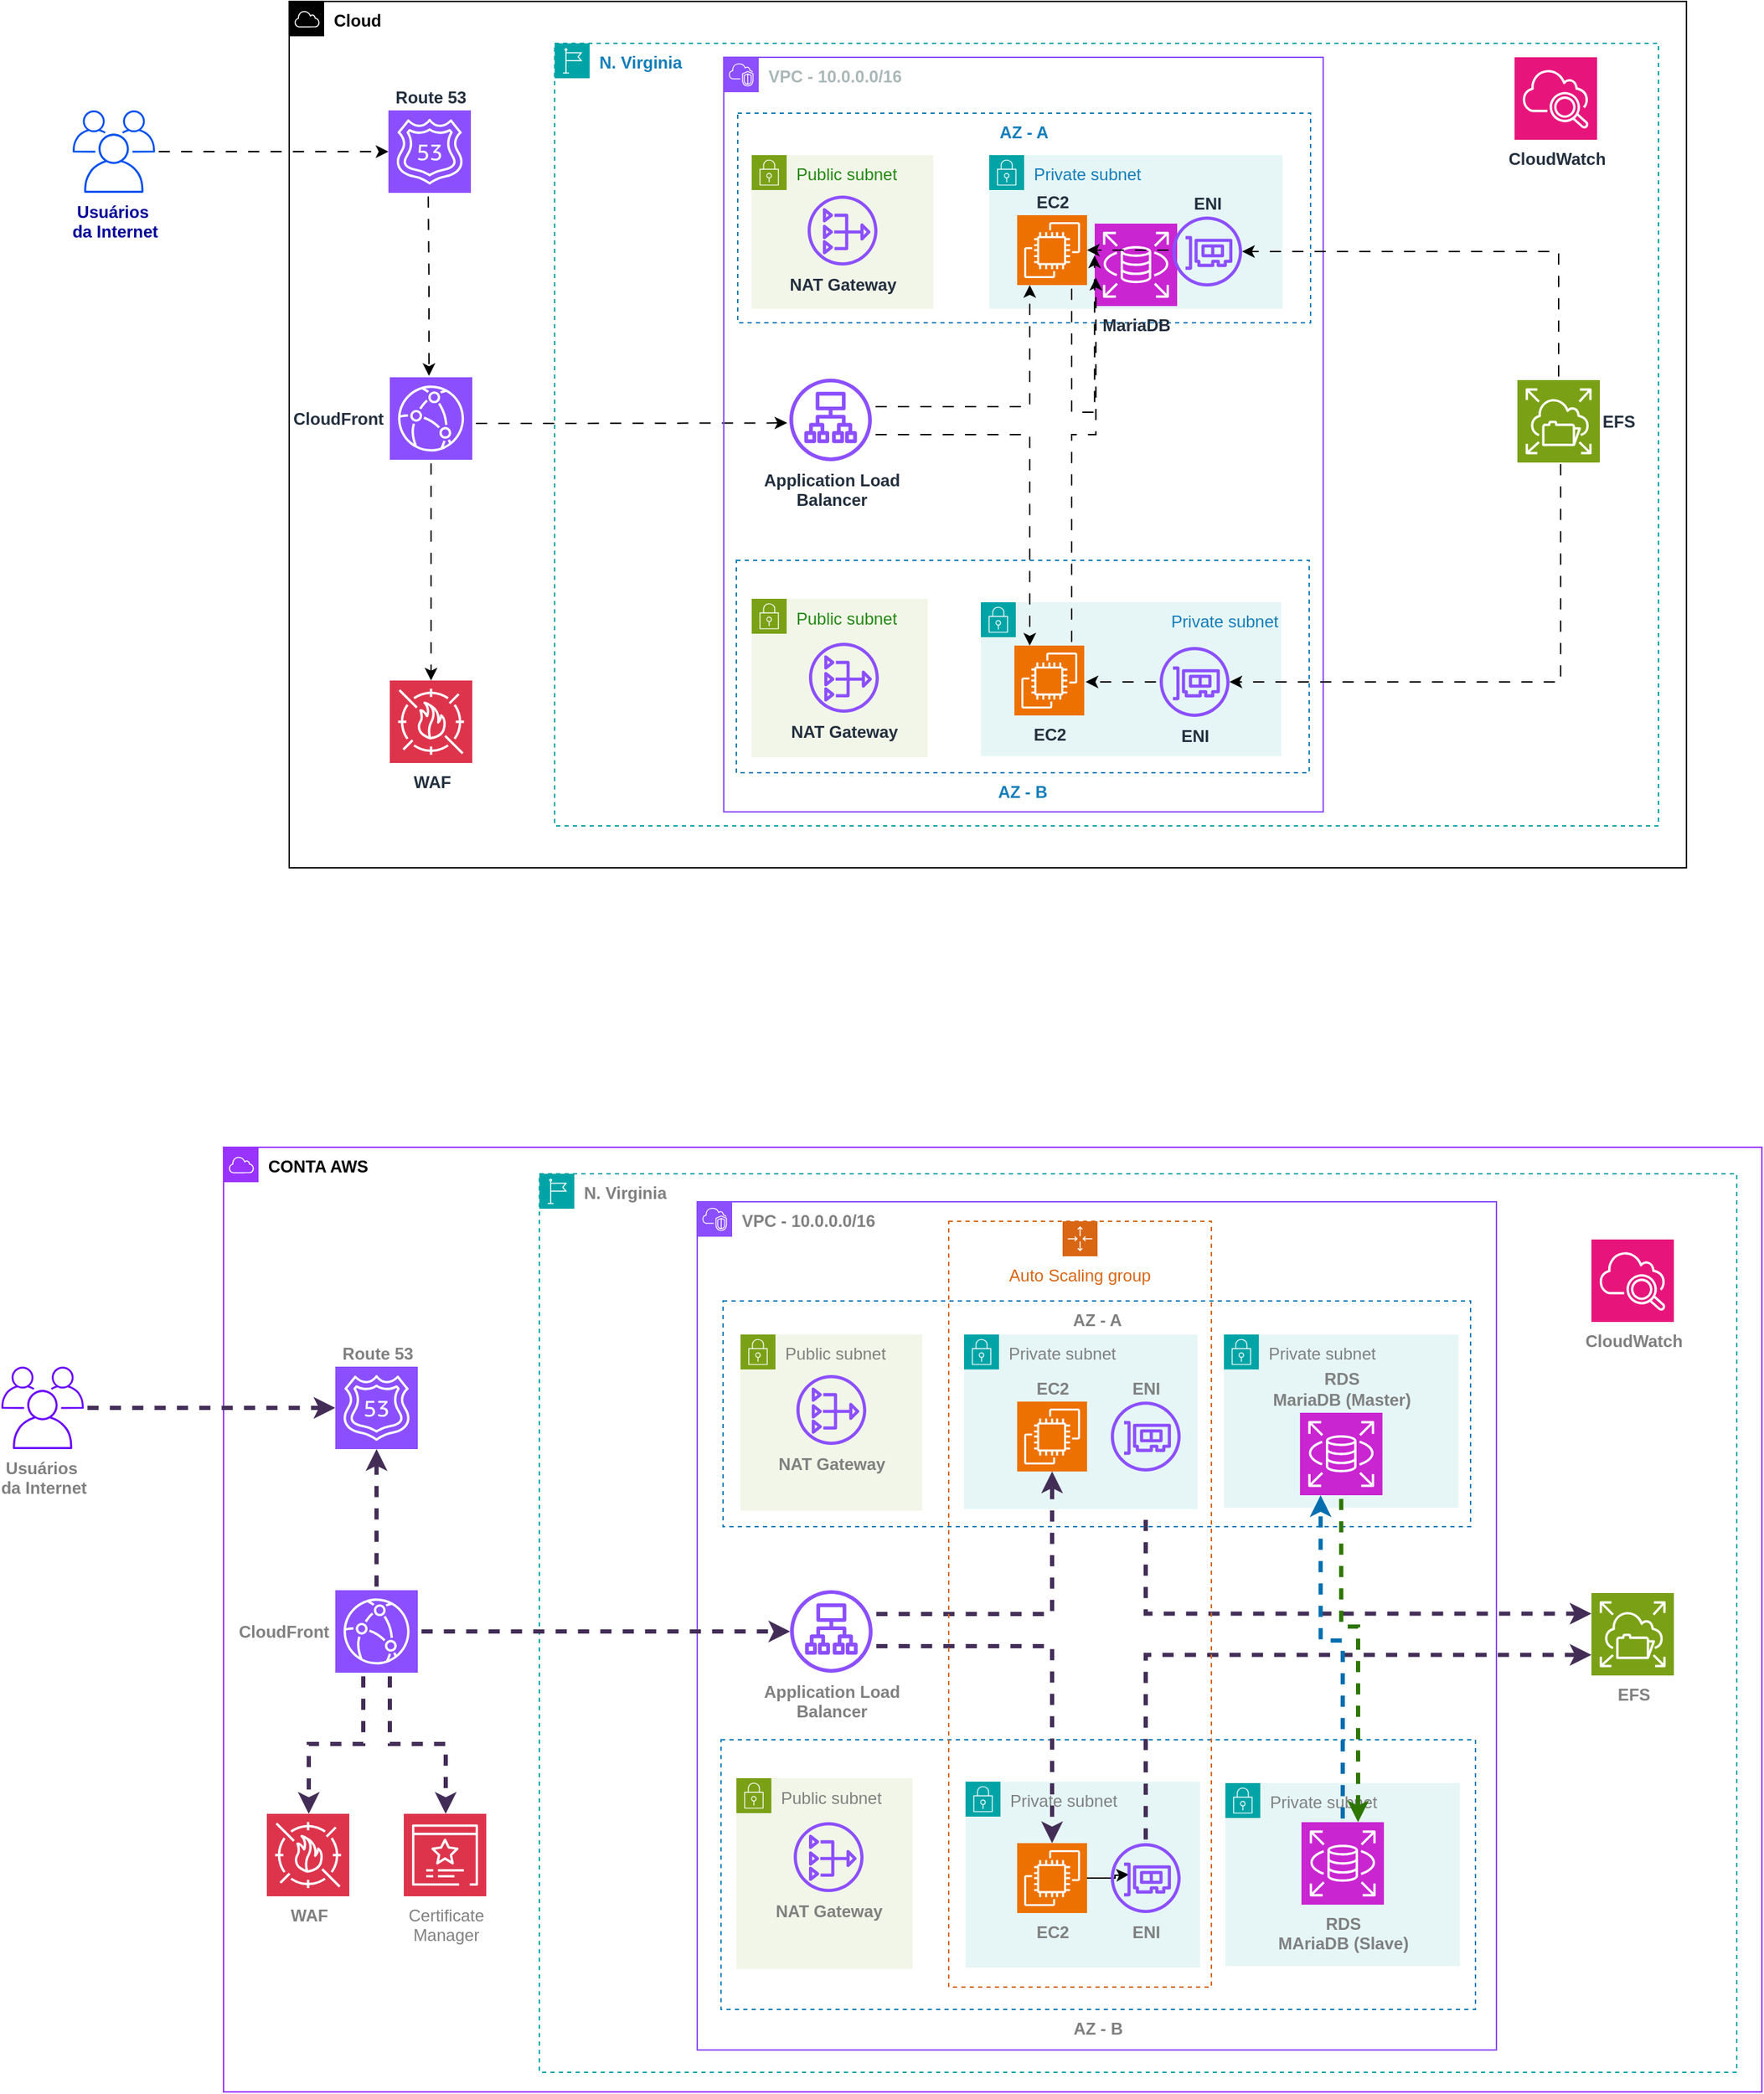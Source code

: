 <mxfile version="23.0.2" type="device">
  <diagram name="Página-1" id="by4F7A3IMePBLepFk5t6">
    <mxGraphModel dx="3056" dy="1169" grid="0" gridSize="10" guides="1" tooltips="1" connect="1" arrows="1" fold="1" page="0" pageScale="1" pageWidth="827" pageHeight="1169" background="none" math="0" shadow="0">
      <root>
        <mxCell id="0" />
        <mxCell id="1" parent="0" />
        <mxCell id="0Ao9w1reQ60wswdY4UGx-7" value="&lt;div&gt;&lt;b&gt;Cloud&lt;br&gt;&lt;/b&gt;&lt;/div&gt;" style="points=[[0,0],[0.25,0],[0.5,0],[0.75,0],[1,0],[1,0.25],[1,0.5],[1,0.75],[1,1],[0.75,1],[0.5,1],[0.25,1],[0,1],[0,0.75],[0,0.5],[0,0.25]];outlineConnect=0;html=1;whiteSpace=wrap;fontSize=12;fontStyle=0;container=1;pointerEvents=0;collapsible=0;recursiveResize=0;shape=mxgraph.aws4.group;grIcon=mxgraph.aws4.group_aws_cloud;verticalAlign=top;align=left;spacingLeft=30;dashed=0;" parent="1" vertex="1">
          <mxGeometry x="-1230" y="-10" width="1000" height="620" as="geometry" />
        </mxCell>
        <mxCell id="0Ao9w1reQ60wswdY4UGx-2" value="&lt;div&gt;&lt;b&gt;&lt;font color=&quot;#000099&quot;&gt;Usuários&amp;nbsp;&lt;/font&gt;&lt;/b&gt;&lt;/div&gt;&lt;div&gt;&lt;b&gt;&lt;font color=&quot;#000099&quot;&gt;da Internet&lt;br&gt;&lt;/font&gt;&lt;/b&gt;&lt;/div&gt;" style="sketch=0;outlineConnect=0;strokeColor=#001DBC;fillColor=#0050ef;dashed=0;verticalLabelPosition=bottom;verticalAlign=top;align=center;html=1;fontSize=12;fontStyle=0;aspect=fixed;shape=mxgraph.aws4.illustration_users;pointerEvents=1;fontColor=#ffffff;" parent="0Ao9w1reQ60wswdY4UGx-7" vertex="1">
          <mxGeometry x="-155" y="78" width="59" height="59" as="geometry" />
        </mxCell>
        <mxCell id="VxdKJfee2SbXHna25o_L-2" value="&lt;div&gt;&lt;b&gt;WAF&lt;/b&gt;&lt;/div&gt;" style="sketch=0;points=[[0,0,0],[0.25,0,0],[0.5,0,0],[0.75,0,0],[1,0,0],[0,1,0],[0.25,1,0],[0.5,1,0],[0.75,1,0],[1,1,0],[0,0.25,0],[0,0.5,0],[0,0.75,0],[1,0.25,0],[1,0.5,0],[1,0.75,0]];outlineConnect=0;fontColor=#232F3E;fillColor=#DD344C;strokeColor=#ffffff;dashed=0;verticalLabelPosition=bottom;verticalAlign=top;align=center;html=1;fontSize=12;fontStyle=0;aspect=fixed;shape=mxgraph.aws4.resourceIcon;resIcon=mxgraph.aws4.waf;" parent="0Ao9w1reQ60wswdY4UGx-7" vertex="1">
          <mxGeometry x="72" y="486" width="59" height="59" as="geometry" />
        </mxCell>
        <mxCell id="0Ao9w1reQ60wswdY4UGx-8" value="&lt;div&gt;&lt;b&gt;N. Virginia&lt;/b&gt;&lt;/div&gt;" style="points=[[0,0],[0.25,0],[0.5,0],[0.75,0],[1,0],[1,0.25],[1,0.5],[1,0.75],[1,1],[0.75,1],[0.5,1],[0.25,1],[0,1],[0,0.75],[0,0.5],[0,0.25]];outlineConnect=0;gradientColor=none;html=1;whiteSpace=wrap;fontSize=12;fontStyle=0;container=1;pointerEvents=0;collapsible=0;recursiveResize=0;shape=mxgraph.aws4.group;grIcon=mxgraph.aws4.group_region;strokeColor=#00A4A6;fillColor=none;verticalAlign=top;align=left;spacingLeft=30;fontColor=#147EBA;dashed=1;" parent="1" vertex="1">
          <mxGeometry x="-1040" y="20" width="790" height="560" as="geometry" />
        </mxCell>
        <mxCell id="0Ao9w1reQ60wswdY4UGx-29" value="&lt;b&gt;Route 53&lt;/b&gt;" style="sketch=0;points=[[0,0,0],[0.25,0,0],[0.5,0,0],[0.75,0,0],[1,0,0],[0,1,0],[0.25,1,0],[0.5,1,0],[0.75,1,0],[1,1,0],[0,0.25,0],[0,0.5,0],[0,0.75,0],[1,0.25,0],[1,0.5,0],[1,0.75,0]];outlineConnect=0;fontColor=#232F3E;fillColor=#8C4FFF;strokeColor=#ffffff;dashed=0;verticalLabelPosition=top;verticalAlign=bottom;align=center;html=1;fontSize=12;fontStyle=0;aspect=fixed;shape=mxgraph.aws4.resourceIcon;resIcon=mxgraph.aws4.route_53;labelPosition=center;" parent="0Ao9w1reQ60wswdY4UGx-8" vertex="1">
          <mxGeometry x="-119" y="48" width="59" height="59" as="geometry" />
        </mxCell>
        <mxCell id="0Ao9w1reQ60wswdY4UGx-30" value="&lt;b&gt;CloudFront&lt;/b&gt;&amp;nbsp; " style="sketch=0;points=[[0,0,0],[0.25,0,0],[0.5,0,0],[0.75,0,0],[1,0,0],[0,1,0],[0.25,1,0],[0.5,1,0],[0.75,1,0],[1,1,0],[0,0.25,0],[0,0.5,0],[0,0.75,0],[1,0.25,0],[1,0.5,0],[1,0.75,0]];outlineConnect=0;fontColor=#232F3E;fillColor=#8C4FFF;strokeColor=#ffffff;dashed=0;verticalLabelPosition=middle;verticalAlign=middle;align=right;html=1;fontSize=12;fontStyle=0;aspect=fixed;shape=mxgraph.aws4.resourceIcon;resIcon=mxgraph.aws4.cloudfront;labelPosition=left;" parent="0Ao9w1reQ60wswdY4UGx-8" vertex="1">
          <mxGeometry x="-118" y="239" width="59" height="59" as="geometry" />
        </mxCell>
        <mxCell id="0Ao9w1reQ60wswdY4UGx-31" value="&lt;div&gt;&lt;b&gt;Application Load&lt;/b&gt;&lt;/div&gt;&lt;div&gt;&lt;b&gt;Balancer&lt;br&gt;&lt;/b&gt;&lt;/div&gt;" style="sketch=0;outlineConnect=0;fontColor=#232F3E;gradientColor=none;fillColor=#8C4FFF;strokeColor=none;dashed=0;verticalLabelPosition=bottom;verticalAlign=top;align=center;html=1;fontSize=12;fontStyle=0;aspect=fixed;pointerEvents=1;shape=mxgraph.aws4.application_load_balancer;" parent="0Ao9w1reQ60wswdY4UGx-8" vertex="1">
          <mxGeometry x="168" y="240" width="59" height="59" as="geometry" />
        </mxCell>
        <mxCell id="0Ao9w1reQ60wswdY4UGx-80" style="edgeStyle=orthogonalEdgeStyle;rounded=0;orthogonalLoop=1;jettySize=auto;html=1;entryX=-0.027;entryY=0.452;entryDx=0;entryDy=0;entryPerimeter=0;flowAnimation=1;" parent="0Ao9w1reQ60wswdY4UGx-8" edge="1">
          <mxGeometry relative="1" as="geometry">
            <mxPoint x="-59" y="272" as="sourcePoint" />
            <mxPoint x="166.407" y="271.668" as="targetPoint" />
            <Array as="points">
              <mxPoint y="272" />
              <mxPoint y="272" />
            </Array>
          </mxGeometry>
        </mxCell>
        <mxCell id="PPSkPSMYw0zuQvqLDhXz-1" value="&lt;b&gt;CloudWatch&lt;/b&gt;" style="sketch=0;points=[[0,0,0],[0.25,0,0],[0.5,0,0],[0.75,0,0],[1,0,0],[0,1,0],[0.25,1,0],[0.5,1,0],[0.75,1,0],[1,1,0],[0,0.25,0],[0,0.5,0],[0,0.75,0],[1,0.25,0],[1,0.5,0],[1,0.75,0]];points=[[0,0,0],[0.25,0,0],[0.5,0,0],[0.75,0,0],[1,0,0],[0,1,0],[0.25,1,0],[0.5,1,0],[0.75,1,0],[1,1,0],[0,0.25,0],[0,0.5,0],[0,0.75,0],[1,0.25,0],[1,0.5,0],[1,0.75,0]];outlineConnect=0;fontColor=#232F3E;fillColor=#E7157B;strokeColor=#ffffff;dashed=0;verticalLabelPosition=bottom;verticalAlign=top;align=center;html=1;fontSize=12;fontStyle=0;aspect=fixed;shape=mxgraph.aws4.resourceIcon;resIcon=mxgraph.aws4.cloudwatch_2;" parent="0Ao9w1reQ60wswdY4UGx-8" vertex="1">
          <mxGeometry x="687" y="10" width="59" height="59" as="geometry" />
        </mxCell>
        <mxCell id="ji3G94ByIQPmz45zlMUx-1" value="&lt;b&gt;EFS&lt;/b&gt;" style="sketch=0;points=[[0,0,0],[0.25,0,0],[0.5,0,0],[0.75,0,0],[1,0,0],[0,1,0],[0.25,1,0],[0.5,1,0],[0.75,1,0],[1,1,0],[0,0.25,0],[0,0.5,0],[0,0.75,0],[1,0.25,0],[1,0.5,0],[1,0.75,0]];outlineConnect=0;fontColor=#232F3E;fillColor=#7AA116;strokeColor=#ffffff;dashed=0;verticalLabelPosition=middle;verticalAlign=middle;align=left;html=1;fontSize=12;fontStyle=0;aspect=fixed;shape=mxgraph.aws4.resourceIcon;resIcon=mxgraph.aws4.elastic_file_system;labelPosition=right;" parent="0Ao9w1reQ60wswdY4UGx-8" vertex="1">
          <mxGeometry x="689" y="241" width="59" height="59" as="geometry" />
        </mxCell>
        <mxCell id="ji3G94ByIQPmz45zlMUx-18" style="edgeStyle=orthogonalEdgeStyle;rounded=0;orthogonalLoop=1;jettySize=auto;html=1;entryX=0.475;entryY=0.153;entryDx=0;entryDy=0;entryPerimeter=0;flowAnimation=1;" parent="0Ao9w1reQ60wswdY4UGx-8" edge="1">
          <mxGeometry relative="1" as="geometry">
            <mxPoint x="-90.5" y="107" as="sourcePoint" />
            <mxPoint x="-89.975" y="238.027" as="targetPoint" />
          </mxGeometry>
        </mxCell>
        <mxCell id="0Ao9w1reQ60wswdY4UGx-9" value="&lt;b&gt;VPC - 10.0.0.0/16&lt;/b&gt;" style="points=[[0,0],[0.25,0],[0.5,0],[0.75,0],[1,0],[1,0.25],[1,0.5],[1,0.75],[1,1],[0.75,1],[0.5,1],[0.25,1],[0,1],[0,0.75],[0,0.5],[0,0.25]];outlineConnect=0;gradientColor=none;html=1;whiteSpace=wrap;fontSize=12;fontStyle=0;container=1;pointerEvents=0;collapsible=0;recursiveResize=0;shape=mxgraph.aws4.group;grIcon=mxgraph.aws4.group_vpc2;strokeColor=#8C4FFF;fillColor=none;verticalAlign=top;align=left;spacingLeft=30;fontColor=#AAB7B8;dashed=0;" parent="1" vertex="1">
          <mxGeometry x="-919" y="30" width="429" height="540" as="geometry" />
        </mxCell>
        <mxCell id="0Ao9w1reQ60wswdY4UGx-12" value="&lt;b&gt;AZ - A&lt;/b&gt;" style="fillColor=none;strokeColor=#147EBA;dashed=1;verticalAlign=top;fontStyle=0;fontColor=#147EBA;whiteSpace=wrap;html=1;" parent="0Ao9w1reQ60wswdY4UGx-9" vertex="1">
          <mxGeometry x="10" y="40" width="410" height="150" as="geometry" />
        </mxCell>
        <mxCell id="0Ao9w1reQ60wswdY4UGx-19" value="Private subnet" style="points=[[0,0],[0.25,0],[0.5,0],[0.75,0],[1,0],[1,0.25],[1,0.5],[1,0.75],[1,1],[0.75,1],[0.5,1],[0.25,1],[0,1],[0,0.75],[0,0.5],[0,0.25]];outlineConnect=0;gradientColor=none;html=1;whiteSpace=wrap;fontSize=12;fontStyle=0;container=1;pointerEvents=0;collapsible=0;recursiveResize=0;shape=mxgraph.aws4.group;grIcon=mxgraph.aws4.group_security_group;grStroke=0;strokeColor=#00A4A6;fillColor=#E6F6F7;verticalAlign=top;align=left;spacingLeft=30;fontColor=#147EBA;dashed=0;" parent="0Ao9w1reQ60wswdY4UGx-9" vertex="1">
          <mxGeometry x="190" y="70" width="210" height="110" as="geometry" />
        </mxCell>
        <mxCell id="0Ao9w1reQ60wswdY4UGx-28" value="&lt;b&gt;MariaDB&lt;/b&gt;" style="sketch=0;points=[[0,0,0],[0.25,0,0],[0.5,0,0],[0.75,0,0],[1,0,0],[0,1,0],[0.25,1,0],[0.5,1,0],[0.75,1,0],[1,1,0],[0,0.25,0],[0,0.5,0],[0,0.75,0],[1,0.25,0],[1,0.5,0],[1,0.75,0]];outlineConnect=0;fontColor=#232F3E;fillColor=#C925D1;strokeColor=#ffffff;dashed=0;verticalLabelPosition=bottom;verticalAlign=top;align=center;html=1;fontSize=12;fontStyle=0;shape=mxgraph.aws4.resourceIcon;resIcon=mxgraph.aws4.rds;aspect=fixed;" parent="0Ao9w1reQ60wswdY4UGx-19" vertex="1">
          <mxGeometry x="75.5" y="49" width="59" height="59" as="geometry" />
        </mxCell>
        <mxCell id="0Ao9w1reQ60wswdY4UGx-15" value="Public subnet" style="points=[[0,0],[0.25,0],[0.5,0],[0.75,0],[1,0],[1,0.25],[1,0.5],[1,0.75],[1,1],[0.75,1],[0.5,1],[0.25,1],[0,1],[0,0.75],[0,0.5],[0,0.25]];outlineConnect=0;gradientColor=none;html=1;whiteSpace=wrap;fontSize=12;fontStyle=0;container=1;pointerEvents=0;collapsible=0;recursiveResize=0;shape=mxgraph.aws4.group;grIcon=mxgraph.aws4.group_security_group;grStroke=0;strokeColor=#7AA116;fillColor=#F2F6E8;verticalAlign=top;align=left;spacingLeft=30;fontColor=#248814;dashed=0;" parent="0Ao9w1reQ60wswdY4UGx-9" vertex="1">
          <mxGeometry x="20" y="70" width="130" height="110" as="geometry" />
        </mxCell>
        <mxCell id="0Ao9w1reQ60wswdY4UGx-16" value="&lt;b&gt;NAT Gateway&lt;/b&gt;" style="sketch=0;outlineConnect=0;fontColor=#232F3E;gradientColor=none;fillColor=#8C4FFF;strokeColor=none;dashed=0;verticalLabelPosition=bottom;verticalAlign=top;align=center;html=1;fontSize=12;fontStyle=0;aspect=fixed;pointerEvents=1;shape=mxgraph.aws4.nat_gateway;" parent="0Ao9w1reQ60wswdY4UGx-9" vertex="1">
          <mxGeometry x="60" y="99" width="50" height="50" as="geometry" />
        </mxCell>
        <mxCell id="ji3G94ByIQPmz45zlMUx-2" value="&lt;b&gt;ENI&lt;/b&gt;" style="sketch=0;outlineConnect=0;fontColor=#232F3E;gradientColor=none;fillColor=#8C4FFF;strokeColor=none;dashed=0;verticalLabelPosition=top;verticalAlign=bottom;align=center;html=1;fontSize=12;fontStyle=0;aspect=fixed;pointerEvents=1;shape=mxgraph.aws4.elastic_network_interface;labelPosition=center;" parent="0Ao9w1reQ60wswdY4UGx-9" vertex="1">
          <mxGeometry x="321" y="114" width="50" height="50" as="geometry" />
        </mxCell>
        <mxCell id="0Ao9w1reQ60wswdY4UGx-33" value="&lt;b&gt;EC2&lt;/b&gt;" style="sketch=0;points=[[0,0,0],[0.25,0,0],[0.5,0,0],[0.75,0,0],[1,0,0],[0,1,0],[0.25,1,0],[0.5,1,0],[0.75,1,0],[1,1,0],[0,0.25,0],[0,0.5,0],[0,0.75,0],[1,0.25,0],[1,0.5,0],[1,0.75,0]];outlineConnect=0;fontColor=#232F3E;fillColor=#ED7100;strokeColor=#ffffff;dashed=0;verticalLabelPosition=top;verticalAlign=bottom;align=center;html=1;fontSize=12;fontStyle=0;aspect=fixed;shape=mxgraph.aws4.resourceIcon;resIcon=mxgraph.aws4.ec2;horizontal=1;labelPosition=center;" parent="1" vertex="1">
          <mxGeometry x="-709" y="143" width="50" height="50" as="geometry" />
        </mxCell>
        <mxCell id="0Ao9w1reQ60wswdY4UGx-61" value="&lt;b&gt;AZ - B&lt;/b&gt;" style="fillColor=none;strokeColor=#147EBA;dashed=1;verticalAlign=top;fontStyle=0;fontColor=#147EBA;whiteSpace=wrap;html=1;labelPosition=center;verticalLabelPosition=bottom;align=center;" parent="1" vertex="1">
          <mxGeometry x="-910" y="390" width="410" height="152" as="geometry" />
        </mxCell>
        <mxCell id="0Ao9w1reQ60wswdY4UGx-62" value="Public subnet" style="points=[[0,0],[0.25,0],[0.5,0],[0.75,0],[1,0],[1,0.25],[1,0.5],[1,0.75],[1,1],[0.75,1],[0.5,1],[0.25,1],[0,1],[0,0.75],[0,0.5],[0,0.25]];outlineConnect=0;gradientColor=none;html=1;whiteSpace=wrap;fontSize=12;fontStyle=0;container=1;pointerEvents=0;collapsible=0;recursiveResize=0;shape=mxgraph.aws4.group;grIcon=mxgraph.aws4.group_security_group;grStroke=0;strokeColor=#7AA116;fillColor=#F2F6E8;verticalAlign=top;align=left;spacingLeft=30;fontColor=#248814;dashed=0;" parent="1" vertex="1">
          <mxGeometry x="-899" y="417.5" width="126" height="113.5" as="geometry" />
        </mxCell>
        <mxCell id="0Ao9w1reQ60wswdY4UGx-64" value="Private subnet" style="points=[[0,0],[0.25,0],[0.5,0],[0.75,0],[1,0],[1,0.25],[1,0.5],[1,0.75],[1,1],[0.75,1],[0.5,1],[0.25,1],[0,1],[0,0.75],[0,0.5],[0,0.25]];outlineConnect=0;gradientColor=none;html=1;whiteSpace=wrap;fontSize=12;fontStyle=0;container=1;pointerEvents=0;collapsible=0;recursiveResize=0;shape=mxgraph.aws4.group;grIcon=mxgraph.aws4.group_security_group;grStroke=0;strokeColor=#00A4A6;fillColor=#E6F6F7;verticalAlign=top;align=right;spacingLeft=30;fontColor=#147EBA;dashed=0;labelPosition=center;verticalLabelPosition=middle;" parent="1" vertex="1">
          <mxGeometry x="-735" y="420" width="215" height="110" as="geometry" />
        </mxCell>
        <mxCell id="0Ao9w1reQ60wswdY4UGx-67" style="edgeStyle=orthogonalEdgeStyle;rounded=0;orthogonalLoop=1;jettySize=auto;html=1;endArrow=classic;endFill=1;anchorPointDirection=1;dashed=1;dashPattern=8 8;strokeColor=none;flowAnimation=1;" parent="1" source="0Ao9w1reQ60wswdY4UGx-66" target="0Ao9w1reQ60wswdY4UGx-31" edge="1">
          <mxGeometry relative="1" as="geometry">
            <Array as="points">
              <mxPoint x="-586" y="310" />
            </Array>
          </mxGeometry>
        </mxCell>
        <mxCell id="0Ao9w1reQ60wswdY4UGx-66" value="&lt;b&gt;EC2&lt;/b&gt;" style="sketch=0;points=[[0,0,0],[0.25,0,0],[0.5,0,0],[0.75,0,0],[1,0,0],[0,1,0],[0.25,1,0],[0.5,1,0],[0.75,1,0],[1,1,0],[0,0.25,0],[0,0.5,0],[0,0.75,0],[1,0.25,0],[1,0.5,0],[1,0.75,0]];outlineConnect=0;fontColor=#232F3E;fillColor=#ED7100;strokeColor=#ffffff;dashed=0;verticalLabelPosition=bottom;verticalAlign=top;align=center;html=1;fontSize=12;fontStyle=0;aspect=fixed;shape=mxgraph.aws4.resourceIcon;resIcon=mxgraph.aws4.ec2;" parent="1" vertex="1">
          <mxGeometry x="-711" y="451" width="50" height="50" as="geometry" />
        </mxCell>
        <mxCell id="0Ao9w1reQ60wswdY4UGx-69" style="edgeStyle=orthogonalEdgeStyle;rounded=0;orthogonalLoop=1;jettySize=auto;html=1;flowAnimation=1;" parent="1" source="0Ao9w1reQ60wswdY4UGx-31" target="0Ao9w1reQ60wswdY4UGx-66" edge="1">
          <mxGeometry relative="1" as="geometry">
            <Array as="points">
              <mxPoint x="-700" y="300" />
            </Array>
          </mxGeometry>
        </mxCell>
        <mxCell id="0Ao9w1reQ60wswdY4UGx-70" style="edgeStyle=orthogonalEdgeStyle;rounded=0;orthogonalLoop=1;jettySize=auto;html=1;flowAnimation=1;strokeColor=default;" parent="1" source="0Ao9w1reQ60wswdY4UGx-31" target="0Ao9w1reQ60wswdY4UGx-33" edge="1">
          <mxGeometry relative="1" as="geometry">
            <Array as="points">
              <mxPoint x="-700" y="280" />
            </Array>
          </mxGeometry>
        </mxCell>
        <mxCell id="0Ao9w1reQ60wswdY4UGx-76" style="edgeStyle=orthogonalEdgeStyle;rounded=0;orthogonalLoop=1;jettySize=auto;html=1;entryX=0;entryY=0.5;entryDx=0;entryDy=0;entryPerimeter=0;flowAnimation=1;" parent="1" source="0Ao9w1reQ60wswdY4UGx-2" target="0Ao9w1reQ60wswdY4UGx-29" edge="1">
          <mxGeometry relative="1" as="geometry" />
        </mxCell>
        <mxCell id="0Ao9w1reQ60wswdY4UGx-81" value="&lt;b&gt;NAT Gateway&lt;/b&gt;" style="sketch=0;outlineConnect=0;fontColor=#232F3E;gradientColor=none;fillColor=#8C4FFF;strokeColor=none;dashed=0;verticalLabelPosition=bottom;verticalAlign=top;align=center;html=1;fontSize=12;fontStyle=0;aspect=fixed;pointerEvents=1;shape=mxgraph.aws4.nat_gateway;" parent="1" vertex="1">
          <mxGeometry x="-858" y="449" width="50" height="50" as="geometry" />
        </mxCell>
        <mxCell id="0Ao9w1reQ60wswdY4UGx-88" style="edgeStyle=orthogonalEdgeStyle;rounded=0;orthogonalLoop=1;jettySize=auto;html=1;entryX=-0.002;entryY=0.387;entryDx=0;entryDy=0;entryPerimeter=0;flowAnimation=1;" parent="1" source="0Ao9w1reQ60wswdY4UGx-33" target="0Ao9w1reQ60wswdY4UGx-28" edge="1">
          <mxGeometry relative="1" as="geometry">
            <Array as="points">
              <mxPoint x="-670" y="284" />
            </Array>
          </mxGeometry>
        </mxCell>
        <mxCell id="0Ao9w1reQ60wswdY4UGx-89" style="edgeStyle=orthogonalEdgeStyle;rounded=0;orthogonalLoop=1;jettySize=auto;html=1;entryX=0.014;entryY=0.657;entryDx=0;entryDy=0;entryPerimeter=0;flowAnimation=1;" parent="1" source="0Ao9w1reQ60wswdY4UGx-66" target="0Ao9w1reQ60wswdY4UGx-28" edge="1">
          <mxGeometry relative="1" as="geometry">
            <Array as="points">
              <mxPoint x="-670" y="300" />
            </Array>
          </mxGeometry>
        </mxCell>
        <mxCell id="ji3G94ByIQPmz45zlMUx-8" style="edgeStyle=orthogonalEdgeStyle;rounded=0;orthogonalLoop=1;jettySize=auto;html=1;flowAnimation=1;" parent="1" source="ji3G94ByIQPmz45zlMUx-3" edge="1">
          <mxGeometry relative="1" as="geometry">
            <mxPoint x="-660" y="477" as="targetPoint" />
          </mxGeometry>
        </mxCell>
        <mxCell id="ji3G94ByIQPmz45zlMUx-3" value="&lt;b&gt;ENI&lt;/b&gt;" style="sketch=0;outlineConnect=0;fontColor=#232F3E;gradientColor=none;fillColor=#8C4FFF;strokeColor=none;dashed=0;verticalLabelPosition=bottom;verticalAlign=top;align=center;html=1;fontSize=12;fontStyle=0;aspect=fixed;pointerEvents=1;shape=mxgraph.aws4.elastic_network_interface;" parent="1" vertex="1">
          <mxGeometry x="-607" y="452" width="50" height="50" as="geometry" />
        </mxCell>
        <mxCell id="ji3G94ByIQPmz45zlMUx-6" style="edgeStyle=orthogonalEdgeStyle;rounded=0;orthogonalLoop=1;jettySize=auto;html=1;entryX=1;entryY=0.5;entryDx=0;entryDy=0;entryPerimeter=0;flowAnimation=1;" parent="1" source="ji3G94ByIQPmz45zlMUx-2" target="0Ao9w1reQ60wswdY4UGx-33" edge="1">
          <mxGeometry relative="1" as="geometry">
            <Array as="points">
              <mxPoint x="-620" y="168" />
              <mxPoint x="-620" y="168" />
            </Array>
          </mxGeometry>
        </mxCell>
        <mxCell id="ji3G94ByIQPmz45zlMUx-13" style="edgeStyle=orthogonalEdgeStyle;rounded=0;orthogonalLoop=1;jettySize=auto;html=1;flowAnimation=1;" parent="1" source="ji3G94ByIQPmz45zlMUx-1" target="ji3G94ByIQPmz45zlMUx-2" edge="1">
          <mxGeometry relative="1" as="geometry">
            <Array as="points">
              <mxPoint x="-321" y="169" />
            </Array>
          </mxGeometry>
        </mxCell>
        <mxCell id="ji3G94ByIQPmz45zlMUx-15" style="edgeStyle=orthogonalEdgeStyle;rounded=0;orthogonalLoop=1;jettySize=auto;html=1;exitX=0.5;exitY=1;exitDx=0;exitDy=0;exitPerimeter=0;flowAnimation=1;" parent="1" source="ji3G94ByIQPmz45zlMUx-1" target="ji3G94ByIQPmz45zlMUx-3" edge="1">
          <mxGeometry relative="1" as="geometry">
            <Array as="points">
              <mxPoint x="-320" y="320" />
              <mxPoint x="-320" y="477" />
            </Array>
          </mxGeometry>
        </mxCell>
        <mxCell id="ji3G94ByIQPmz45zlMUx-20" style="edgeStyle=orthogonalEdgeStyle;rounded=0;orthogonalLoop=1;jettySize=auto;html=1;entryX=0.5;entryY=0;entryDx=0;entryDy=0;entryPerimeter=0;flowAnimation=1;" parent="1" source="0Ao9w1reQ60wswdY4UGx-30" target="VxdKJfee2SbXHna25o_L-2" edge="1">
          <mxGeometry relative="1" as="geometry" />
        </mxCell>
        <mxCell id="MQ-HyJHI0-PUk32GfYY1-1" value="&lt;div&gt;&lt;b&gt;CONTA AWS&lt;/b&gt;&lt;/div&gt;" style="points=[[0,0],[0.25,0],[0.5,0],[0.75,0],[1,0],[1,0.25],[1,0.5],[1,0.75],[1,1],[0.75,1],[0.5,1],[0.25,1],[0,1],[0,0.75],[0,0.5],[0,0.25]];outlineConnect=0;html=1;whiteSpace=wrap;fontSize=12;fontStyle=0;container=0;pointerEvents=0;collapsible=0;recursiveResize=0;shape=mxgraph.aws4.group;grIcon=mxgraph.aws4.group_aws_cloud;verticalAlign=top;align=left;spacingLeft=30;dashed=0;fillColor=none;strokeColor=#9933FF;" vertex="1" parent="1">
          <mxGeometry x="-1277" y="810" width="1101" height="676" as="geometry" />
        </mxCell>
        <mxCell id="MQ-HyJHI0-PUk32GfYY1-4" value="&lt;div&gt;&lt;b&gt;N. Virginia&lt;/b&gt;&lt;/div&gt;" style="points=[[0,0],[0.25,0],[0.5,0],[0.75,0],[1,0],[1,0.25],[1,0.5],[1,0.75],[1,1],[0.75,1],[0.5,1],[0.25,1],[0,1],[0,0.75],[0,0.5],[0,0.25]];outlineConnect=0;gradientColor=none;html=1;whiteSpace=wrap;fontSize=12;fontStyle=0;container=0;pointerEvents=0;collapsible=0;recursiveResize=0;shape=mxgraph.aws4.group;grIcon=mxgraph.aws4.group_region;strokeColor=#00A4A6;fillColor=none;verticalAlign=top;align=left;spacingLeft=30;fontColor=#808080;dashed=1;" vertex="1" parent="1">
          <mxGeometry x="-1050.94" y="829" width="856.94" height="643" as="geometry" />
        </mxCell>
        <mxCell id="MQ-HyJHI0-PUk32GfYY1-13" value="&lt;b&gt;VPC - 10.0.0.0/16&lt;/b&gt;" style="points=[[0,0],[0.25,0],[0.5,0],[0.75,0],[1,0],[1,0.25],[1,0.5],[1,0.75],[1,1],[0.75,1],[0.5,1],[0.25,1],[0,1],[0,0.75],[0,0.5],[0,0.25]];outlineConnect=0;gradientColor=none;html=1;whiteSpace=wrap;fontSize=12;fontStyle=0;container=0;pointerEvents=0;collapsible=0;recursiveResize=0;shape=mxgraph.aws4.group;grIcon=mxgraph.aws4.group_vpc2;strokeColor=#8C4FFF;fillColor=none;verticalAlign=top;align=left;spacingLeft=30;fontColor=#808080;dashed=0;" vertex="1" parent="1">
          <mxGeometry x="-938" y="849" width="572" height="607" as="geometry" />
        </mxCell>
        <mxCell id="MQ-HyJHI0-PUk32GfYY1-19" value="&lt;b&gt;EC2&lt;/b&gt;" style="sketch=0;points=[[0,0,0],[0.25,0,0],[0.5,0,0],[0.75,0,0],[1,0,0],[0,1,0],[0.25,1,0],[0.5,1,0],[0.75,1,0],[1,1,0],[0,0.25,0],[0,0.5,0],[0,0.75,0],[1,0.25,0],[1,0.5,0],[1,0.75,0]];outlineConnect=0;fontColor=#808080;fillColor=#ED7100;strokeColor=#ffffff;dashed=0;verticalLabelPosition=top;verticalAlign=bottom;align=center;html=1;fontSize=12;fontStyle=0;aspect=fixed;shape=mxgraph.aws4.resourceIcon;resIcon=mxgraph.aws4.ec2;horizontal=1;labelPosition=center;" vertex="1" parent="1">
          <mxGeometry x="-708.94" y="987" width="50" height="50" as="geometry" />
        </mxCell>
        <mxCell id="MQ-HyJHI0-PUk32GfYY1-20" value="&lt;b&gt;AZ - B&lt;/b&gt;" style="fillColor=none;strokeColor=#147EBA;dashed=1;verticalAlign=top;fontStyle=0;fontColor=#808080;whiteSpace=wrap;html=1;labelPosition=center;verticalLabelPosition=bottom;align=center;" vertex="1" parent="1">
          <mxGeometry x="-920.94" y="1234" width="539.94" height="193" as="geometry" />
        </mxCell>
        <mxCell id="MQ-HyJHI0-PUk32GfYY1-21" value="Public subnet" style="points=[[0,0],[0.25,0],[0.5,0],[0.75,0],[1,0],[1,0.25],[1,0.5],[1,0.75],[1,1],[0.75,1],[0.5,1],[0.25,1],[0,1],[0,0.75],[0,0.5],[0,0.25]];outlineConnect=0;gradientColor=none;html=1;whiteSpace=wrap;fontSize=12;fontStyle=0;container=1;pointerEvents=0;collapsible=0;recursiveResize=0;shape=mxgraph.aws4.group;grIcon=mxgraph.aws4.group_security_group;grStroke=0;strokeColor=#7AA116;fillColor=#F2F6E8;verticalAlign=top;align=left;spacingLeft=30;fontColor=#808080;dashed=0;" vertex="1" parent="1">
          <mxGeometry x="-909.94" y="1261.5" width="126" height="136.5" as="geometry" />
        </mxCell>
        <mxCell id="MQ-HyJHI0-PUk32GfYY1-22" value="Private subnet" style="points=[[0,0],[0.25,0],[0.5,0],[0.75,0],[1,0],[1,0.25],[1,0.5],[1,0.75],[1,1],[0.75,1],[0.5,1],[0.25,1],[0,1],[0,0.75],[0,0.5],[0,0.25]];outlineConnect=0;gradientColor=none;html=1;whiteSpace=wrap;fontSize=12;fontStyle=0;container=1;pointerEvents=0;collapsible=0;recursiveResize=0;shape=mxgraph.aws4.group;grIcon=mxgraph.aws4.group_security_group;grStroke=0;strokeColor=#00A4A6;fillColor=#E6F6F7;verticalAlign=top;align=left;spacingLeft=30;fontColor=#808080;dashed=0;labelPosition=center;verticalLabelPosition=middle;" vertex="1" parent="1">
          <mxGeometry x="-745.94" y="1264" width="167.94" height="133" as="geometry" />
        </mxCell>
        <mxCell id="MQ-HyJHI0-PUk32GfYY1-64" style="edgeStyle=orthogonalEdgeStyle;rounded=0;orthogonalLoop=1;jettySize=auto;html=1;" edge="1" parent="MQ-HyJHI0-PUk32GfYY1-22" source="MQ-HyJHI0-PUk32GfYY1-24">
          <mxGeometry relative="1" as="geometry">
            <mxPoint x="116.94" y="66.5" as="targetPoint" />
          </mxGeometry>
        </mxCell>
        <mxCell id="MQ-HyJHI0-PUk32GfYY1-52" value="&lt;b&gt;ENI&lt;/b&gt;" style="sketch=0;outlineConnect=0;fontColor=#808080;gradientColor=none;fillColor=#8C4FFF;strokeColor=none;dashed=0;verticalLabelPosition=bottom;verticalAlign=top;align=center;html=1;fontSize=12;fontStyle=0;aspect=fixed;pointerEvents=1;shape=mxgraph.aws4.elastic_network_interface;labelPosition=center;" vertex="1" parent="MQ-HyJHI0-PUk32GfYY1-22">
          <mxGeometry x="103.94" y="44" width="50" height="50" as="geometry" />
        </mxCell>
        <mxCell id="MQ-HyJHI0-PUk32GfYY1-23" style="edgeStyle=orthogonalEdgeStyle;rounded=0;orthogonalLoop=1;jettySize=auto;html=1;endArrow=classic;endFill=1;anchorPointDirection=1;dashed=1;dashPattern=8 8;strokeColor=none;flowAnimation=1;fontColor=#808080;" edge="1" parent="1" source="MQ-HyJHI0-PUk32GfYY1-24" target="MQ-HyJHI0-PUk32GfYY1-8">
          <mxGeometry relative="1" as="geometry">
            <Array as="points">
              <mxPoint x="-596.94" y="1154" />
            </Array>
          </mxGeometry>
        </mxCell>
        <mxCell id="MQ-HyJHI0-PUk32GfYY1-28" value="&lt;b&gt;NAT Gateway&lt;/b&gt;" style="sketch=0;outlineConnect=0;fontColor=#808080;gradientColor=none;fillColor=#8C4FFF;strokeColor=none;dashed=0;verticalLabelPosition=bottom;verticalAlign=top;align=center;html=1;fontSize=12;fontStyle=0;aspect=fixed;pointerEvents=1;shape=mxgraph.aws4.nat_gateway;" vertex="1" parent="1">
          <mxGeometry x="-868.94" y="1293" width="50" height="50" as="geometry" />
        </mxCell>
        <mxCell id="MQ-HyJHI0-PUk32GfYY1-32" value="&lt;b&gt;ENI&lt;/b&gt;" style="sketch=0;outlineConnect=0;fontColor=#808080;gradientColor=none;fillColor=#8C4FFF;strokeColor=none;dashed=0;verticalLabelPosition=bottom;verticalAlign=top;align=center;html=1;fontSize=12;fontStyle=0;aspect=fixed;pointerEvents=1;shape=mxgraph.aws4.elastic_network_interface;" vertex="1" parent="1">
          <mxGeometry x="-490.0" y="1293" width="50" height="50" as="geometry" />
        </mxCell>
        <mxCell id="MQ-HyJHI0-PUk32GfYY1-33" style="edgeStyle=orthogonalEdgeStyle;rounded=0;orthogonalLoop=1;jettySize=auto;html=1;entryX=1;entryY=0.5;entryDx=0;entryDy=0;entryPerimeter=0;flowAnimation=1;fontColor=#808080;" edge="1" parent="1" source="MQ-HyJHI0-PUk32GfYY1-18" target="MQ-HyJHI0-PUk32GfYY1-19">
          <mxGeometry relative="1" as="geometry">
            <Array as="points">
              <mxPoint x="-630.94" y="1012" />
              <mxPoint x="-630.94" y="1012" />
            </Array>
          </mxGeometry>
        </mxCell>
        <mxCell id="MQ-HyJHI0-PUk32GfYY1-39" value="Private subnet" style="points=[[0,0],[0.25,0],[0.5,0],[0.75,0],[1,0],[1,0.25],[1,0.5],[1,0.75],[1,1],[0.75,1],[0.5,1],[0.25,1],[0,1],[0,0.75],[0,0.5],[0,0.25]];outlineConnect=0;gradientColor=none;html=1;whiteSpace=wrap;fontSize=12;fontStyle=0;container=1;pointerEvents=0;collapsible=0;recursiveResize=0;shape=mxgraph.aws4.group;grIcon=mxgraph.aws4.group_security_group;grStroke=0;strokeColor=#00A4A6;fillColor=#E6F6F7;verticalAlign=top;align=left;spacingLeft=30;fontColor=#808080;dashed=0;labelPosition=center;verticalLabelPosition=middle;" vertex="1" parent="1">
          <mxGeometry x="-560" y="1265" width="167.94" height="131" as="geometry" />
        </mxCell>
        <mxCell id="MQ-HyJHI0-PUk32GfYY1-38" value="&lt;b&gt;RDS&lt;br&gt;MAriaDB (Slave)&lt;br&gt;&lt;/b&gt;" style="sketch=0;points=[[0,0,0],[0.25,0,0],[0.5,0,0],[0.75,0,0],[1,0,0],[0,1,0],[0.25,1,0],[0.5,1,0],[0.75,1,0],[1,1,0],[0,0.25,0],[0,0.5,0],[0,0.75,0],[1,0.25,0],[1,0.5,0],[1,0.75,0]];outlineConnect=0;fontColor=#808080;fillColor=#C925D1;strokeColor=#ffffff;dashed=0;verticalLabelPosition=bottom;verticalAlign=top;align=center;html=1;fontSize=12;fontStyle=0;shape=mxgraph.aws4.resourceIcon;resIcon=mxgraph.aws4.rds;aspect=fixed;labelPosition=center;" vertex="1" parent="1">
          <mxGeometry x="-505.53" y="1293" width="59" height="59" as="geometry" />
        </mxCell>
        <mxCell id="MQ-HyJHI0-PUk32GfYY1-44" style="edgeStyle=orthogonalEdgeStyle;rounded=0;orthogonalLoop=1;jettySize=auto;html=1;fillColor=#76608a;strokeColor=#432D57;flowAnimation=1;strokeWidth=3;" edge="1" parent="1" source="MQ-HyJHI0-PUk32GfYY1-7" target="MQ-HyJHI0-PUk32GfYY1-8">
          <mxGeometry relative="1" as="geometry" />
        </mxCell>
        <mxCell id="MQ-HyJHI0-PUk32GfYY1-47" style="edgeStyle=orthogonalEdgeStyle;rounded=0;orthogonalLoop=1;jettySize=auto;html=1;fillColor=#76608a;strokeColor=#432D57;flowAnimation=1;strokeWidth=3;" edge="1" parent="1" source="MQ-HyJHI0-PUk32GfYY1-2" target="MQ-HyJHI0-PUk32GfYY1-6">
          <mxGeometry relative="1" as="geometry" />
        </mxCell>
        <mxCell id="MQ-HyJHI0-PUk32GfYY1-2" value="&lt;div&gt;&lt;b&gt;&lt;font&gt;Usuários&amp;nbsp;&lt;/font&gt;&lt;/b&gt;&lt;/div&gt;&lt;div&gt;&lt;b&gt;&lt;font&gt;da Internet&lt;br&gt;&lt;/font&gt;&lt;/b&gt;&lt;/div&gt;" style="sketch=0;outlineConnect=0;strokeColor=#3700CC;fillColor=#6a00ff;dashed=0;verticalLabelPosition=bottom;verticalAlign=top;align=center;html=1;fontSize=12;fontStyle=0;aspect=fixed;shape=mxgraph.aws4.illustration_users;pointerEvents=1;fontColor=#808080;" vertex="1" parent="1">
          <mxGeometry x="-1436" y="967" width="59" height="59" as="geometry" />
        </mxCell>
        <mxCell id="MQ-HyJHI0-PUk32GfYY1-53" style="edgeStyle=orthogonalEdgeStyle;rounded=0;orthogonalLoop=1;jettySize=auto;html=1;entryX=0.5;entryY=0;entryDx=0;entryDy=0;entryPerimeter=0;fillColor=#76608a;strokeColor=#432D57;flowAnimation=1;strokeWidth=3;" edge="1" parent="1" source="MQ-HyJHI0-PUk32GfYY1-8" target="MQ-HyJHI0-PUk32GfYY1-24">
          <mxGeometry relative="1" as="geometry">
            <Array as="points">
              <mxPoint x="-684" y="1167" />
            </Array>
          </mxGeometry>
        </mxCell>
        <mxCell id="MQ-HyJHI0-PUk32GfYY1-56" style="edgeStyle=orthogonalEdgeStyle;rounded=0;orthogonalLoop=1;jettySize=auto;html=1;entryX=0;entryY=0.75;entryDx=0;entryDy=0;entryPerimeter=0;fillColor=#76608a;strokeColor=#432D57;flowAnimation=1;strokeWidth=3;" edge="1" parent="1" source="MQ-HyJHI0-PUk32GfYY1-52" target="MQ-HyJHI0-PUk32GfYY1-11">
          <mxGeometry relative="1" as="geometry">
            <Array as="points">
              <mxPoint x="-617" y="1173" />
            </Array>
          </mxGeometry>
        </mxCell>
        <mxCell id="MQ-HyJHI0-PUk32GfYY1-57" style="edgeStyle=orthogonalEdgeStyle;rounded=0;orthogonalLoop=1;jettySize=auto;html=1;entryX=0;entryY=0.25;entryDx=0;entryDy=0;entryPerimeter=0;fillColor=#76608a;strokeColor=#432D57;flowAnimation=1;strokeWidth=3;" edge="1" parent="1" source="MQ-HyJHI0-PUk32GfYY1-18" target="MQ-HyJHI0-PUk32GfYY1-11">
          <mxGeometry relative="1" as="geometry">
            <Array as="points">
              <mxPoint x="-617" y="1144" />
            </Array>
          </mxGeometry>
        </mxCell>
        <mxCell id="MQ-HyJHI0-PUk32GfYY1-3" value="&lt;div&gt;&lt;b&gt;WAF&lt;/b&gt;&lt;/div&gt;" style="sketch=0;points=[[0,0,0],[0.25,0,0],[0.5,0,0],[0.75,0,0],[1,0,0],[0,1,0],[0.25,1,0],[0.5,1,0],[0.75,1,0],[1,1,0],[0,0.25,0],[0,0.5,0],[0,0.75,0],[1,0.25,0],[1,0.5,0],[1,0.75,0]];outlineConnect=0;fontColor=#808080;fillColor=#DD344C;strokeColor=#ffffff;dashed=0;verticalLabelPosition=bottom;verticalAlign=top;align=center;html=1;fontSize=12;fontStyle=0;aspect=fixed;shape=mxgraph.aws4.resourceIcon;resIcon=mxgraph.aws4.waf;" vertex="1" parent="1">
          <mxGeometry x="-1246" y="1287" width="59" height="59" as="geometry" />
        </mxCell>
        <mxCell id="MQ-HyJHI0-PUk32GfYY1-6" value="&lt;b&gt;Route 53&lt;/b&gt;" style="sketch=0;points=[[0,0,0],[0.25,0,0],[0.5,0,0],[0.75,0,0],[1,0,0],[0,1,0],[0.25,1,0],[0.5,1,0],[0.75,1,0],[1,1,0],[0,0.25,0],[0,0.5,0],[0,0.75,0],[1,0.25,0],[1,0.5,0],[1,0.75,0]];outlineConnect=0;fontColor=#808080;fillColor=#8C4FFF;strokeColor=#ffffff;dashed=0;verticalLabelPosition=top;verticalAlign=bottom;align=center;html=1;fontSize=12;fontStyle=0;aspect=fixed;shape=mxgraph.aws4.resourceIcon;resIcon=mxgraph.aws4.route_53;labelPosition=center;" vertex="1" parent="1">
          <mxGeometry x="-1197" y="967" width="59" height="59" as="geometry" />
        </mxCell>
        <mxCell id="MQ-HyJHI0-PUk32GfYY1-45" style="edgeStyle=orthogonalEdgeStyle;rounded=0;orthogonalLoop=1;jettySize=auto;html=1;fillColor=#76608a;strokeColor=#432D57;flowAnimation=1;strokeWidth=3;" edge="1" parent="1" source="MQ-HyJHI0-PUk32GfYY1-7" target="MQ-HyJHI0-PUk32GfYY1-3">
          <mxGeometry relative="1" as="geometry">
            <Array as="points">
              <mxPoint x="-1177" y="1237" />
              <mxPoint x="-1216" y="1237" />
            </Array>
          </mxGeometry>
        </mxCell>
        <mxCell id="MQ-HyJHI0-PUk32GfYY1-46" style="edgeStyle=orthogonalEdgeStyle;rounded=0;orthogonalLoop=1;jettySize=auto;html=1;fillColor=#76608a;strokeColor=#432D57;flowAnimation=1;strokeWidth=3;" edge="1" parent="1" source="MQ-HyJHI0-PUk32GfYY1-7" target="MQ-HyJHI0-PUk32GfYY1-6">
          <mxGeometry relative="1" as="geometry" />
        </mxCell>
        <mxCell id="MQ-HyJHI0-PUk32GfYY1-49" style="edgeStyle=orthogonalEdgeStyle;rounded=0;orthogonalLoop=1;jettySize=auto;html=1;fillColor=#76608a;strokeColor=#432D57;flowAnimation=1;strokeWidth=3;" edge="1" parent="1" source="MQ-HyJHI0-PUk32GfYY1-7" target="MQ-HyJHI0-PUk32GfYY1-48">
          <mxGeometry relative="1" as="geometry">
            <Array as="points">
              <mxPoint x="-1158" y="1237" />
              <mxPoint x="-1118" y="1237" />
            </Array>
          </mxGeometry>
        </mxCell>
        <mxCell id="MQ-HyJHI0-PUk32GfYY1-7" value="&lt;b&gt;CloudFront&lt;/b&gt;&amp;nbsp; " style="sketch=0;points=[[0,0,0],[0.25,0,0],[0.5,0,0],[0.75,0,0],[1,0,0],[0,1,0],[0.25,1,0],[0.5,1,0],[0.75,1,0],[1,1,0],[0,0.25,0],[0,0.5,0],[0,0.75,0],[1,0.25,0],[1,0.5,0],[1,0.75,0]];outlineConnect=0;fontColor=#808080;fillColor=#8C4FFF;strokeColor=#ffffff;dashed=0;verticalLabelPosition=middle;verticalAlign=middle;align=right;html=1;fontSize=12;fontStyle=0;aspect=fixed;shape=mxgraph.aws4.resourceIcon;resIcon=mxgraph.aws4.cloudfront;labelPosition=left;" vertex="1" parent="1">
          <mxGeometry x="-1197" y="1127" width="59" height="59" as="geometry" />
        </mxCell>
        <mxCell id="MQ-HyJHI0-PUk32GfYY1-48" value="Certificate&lt;br&gt;Manager" style="sketch=0;points=[[0,0,0],[0.25,0,0],[0.5,0,0],[0.75,0,0],[1,0,0],[0,1,0],[0.25,1,0],[0.5,1,0],[0.75,1,0],[1,1,0],[0,0.25,0],[0,0.5,0],[0,0.75,0],[1,0.25,0],[1,0.5,0],[1,0.75,0]];outlineConnect=0;fontColor=#808080;fillColor=#DD344C;strokeColor=#ffffff;dashed=0;verticalLabelPosition=bottom;verticalAlign=top;align=center;html=1;fontSize=12;fontStyle=0;aspect=fixed;shape=mxgraph.aws4.resourceIcon;resIcon=mxgraph.aws4.certificate_manager_3;" vertex="1" parent="1">
          <mxGeometry x="-1148" y="1287" width="59" height="59" as="geometry" />
        </mxCell>
        <mxCell id="MQ-HyJHI0-PUk32GfYY1-10" value="&lt;b&gt;CloudWatch&lt;/b&gt;" style="sketch=0;points=[[0,0,0],[0.25,0,0],[0.5,0,0],[0.75,0,0],[1,0,0],[0,1,0],[0.25,1,0],[0.5,1,0],[0.75,1,0],[1,1,0],[0,0.25,0],[0,0.5,0],[0,0.75,0],[1,0.25,0],[1,0.5,0],[1,0.75,0]];points=[[0,0,0],[0.25,0,0],[0.5,0,0],[0.75,0,0],[1,0,0],[0,1,0],[0.25,1,0],[0.5,1,0],[0.75,1,0],[1,1,0],[0,0.25,0],[0,0.5,0],[0,0.75,0],[1,0.25,0],[1,0.5,0],[1,0.75,0]];outlineConnect=0;fontColor=#808080;fillColor=#E7157B;strokeColor=#ffffff;dashed=0;verticalLabelPosition=bottom;verticalAlign=top;align=center;html=1;fontSize=12;fontStyle=0;aspect=fixed;shape=mxgraph.aws4.resourceIcon;resIcon=mxgraph.aws4.cloudwatch_2;" vertex="1" parent="1">
          <mxGeometry x="-298" y="876" width="59" height="59" as="geometry" />
        </mxCell>
        <mxCell id="MQ-HyJHI0-PUk32GfYY1-11" value="&lt;b&gt;EFS&lt;/b&gt;" style="sketch=0;points=[[0,0,0],[0.25,0,0],[0.5,0,0],[0.75,0,0],[1,0,0],[0,1,0],[0.25,1,0],[0.5,1,0],[0.75,1,0],[1,1,0],[0,0.25,0],[0,0.5,0],[0,0.75,0],[1,0.25,0],[1,0.5,0],[1,0.75,0]];outlineConnect=0;fontColor=#808080;fillColor=#7AA116;strokeColor=#ffffff;dashed=0;verticalLabelPosition=bottom;verticalAlign=top;align=center;html=1;fontSize=12;fontStyle=0;aspect=fixed;shape=mxgraph.aws4.resourceIcon;resIcon=mxgraph.aws4.elastic_file_system;labelPosition=center;" vertex="1" parent="1">
          <mxGeometry x="-298" y="1129" width="59" height="59" as="geometry" />
        </mxCell>
        <mxCell id="MQ-HyJHI0-PUk32GfYY1-14" value="&lt;b&gt;AZ - A&lt;/b&gt;" style="fillColor=none;strokeColor=#147EBA;dashed=1;verticalAlign=top;fontStyle=0;fontColor=#808080;whiteSpace=wrap;html=1;" vertex="1" parent="1">
          <mxGeometry x="-919.5" y="920" width="535" height="161.5" as="geometry" />
        </mxCell>
        <mxCell id="MQ-HyJHI0-PUk32GfYY1-41" value="Private subnet" style="points=[[0,0],[0.25,0],[0.5,0],[0.75,0],[1,0],[1,0.25],[1,0.5],[1,0.75],[1,1],[0.75,1],[0.5,1],[0.25,1],[0,1],[0,0.75],[0,0.5],[0,0.25]];outlineConnect=0;gradientColor=none;html=1;whiteSpace=wrap;fontSize=12;fontStyle=0;container=1;pointerEvents=0;collapsible=0;recursiveResize=0;shape=mxgraph.aws4.group;grIcon=mxgraph.aws4.group_security_group;grStroke=0;strokeColor=#00A4A6;fillColor=#E6F6F7;verticalAlign=top;align=left;spacingLeft=30;fontColor=#808080;dashed=0;labelPosition=center;verticalLabelPosition=middle;" vertex="1" parent="1">
          <mxGeometry x="-561.06" y="944" width="167.94" height="124" as="geometry" />
        </mxCell>
        <mxCell id="MQ-HyJHI0-PUk32GfYY1-15" value="Private subnet" style="points=[[0,0],[0.25,0],[0.5,0],[0.75,0],[1,0],[1,0.25],[1,0.5],[1,0.75],[1,1],[0.75,1],[0.5,1],[0.25,1],[0,1],[0,0.75],[0,0.5],[0,0.25]];outlineConnect=0;gradientColor=none;html=1;whiteSpace=wrap;fontSize=12;fontStyle=0;container=1;pointerEvents=0;collapsible=0;recursiveResize=0;shape=mxgraph.aws4.group;grIcon=mxgraph.aws4.group_security_group;grStroke=0;strokeColor=#00A4A6;fillColor=#E6F6F7;verticalAlign=top;align=left;spacingLeft=30;fontColor=#808080;dashed=0;" vertex="1" parent="1">
          <mxGeometry x="-747" y="944" width="167" height="125" as="geometry" />
        </mxCell>
        <mxCell id="MQ-HyJHI0-PUk32GfYY1-16" value="Public subnet" style="points=[[0,0],[0.25,0],[0.5,0],[0.75,0],[1,0],[1,0.25],[1,0.5],[1,0.75],[1,1],[0.75,1],[0.5,1],[0.25,1],[0,1],[0,0.75],[0,0.5],[0,0.25]];outlineConnect=0;gradientColor=none;html=1;whiteSpace=wrap;fontSize=12;fontStyle=0;container=1;pointerEvents=0;collapsible=0;recursiveResize=0;shape=mxgraph.aws4.group;grIcon=mxgraph.aws4.group_security_group;grStroke=0;strokeColor=#7AA116;fillColor=#F2F6E8;verticalAlign=top;align=left;spacingLeft=30;fontColor=#808080;dashed=0;" vertex="1" parent="1">
          <mxGeometry x="-907" y="944" width="130" height="126" as="geometry" />
        </mxCell>
        <mxCell id="MQ-HyJHI0-PUk32GfYY1-17" value="&lt;b&gt;NAT Gateway&lt;/b&gt;" style="sketch=0;outlineConnect=0;fontColor=#808080;gradientColor=none;fillColor=#8C4FFF;strokeColor=none;dashed=0;verticalLabelPosition=bottom;verticalAlign=top;align=center;html=1;fontSize=12;fontStyle=0;aspect=fixed;pointerEvents=1;shape=mxgraph.aws4.nat_gateway;" vertex="1" parent="1">
          <mxGeometry x="-867" y="973" width="50" height="50" as="geometry" />
        </mxCell>
        <mxCell id="MQ-HyJHI0-PUk32GfYY1-63" style="edgeStyle=orthogonalEdgeStyle;rounded=0;orthogonalLoop=1;jettySize=auto;html=1;fillColor=#60a917;strokeColor=#2D7600;flowAnimation=1;strokeWidth=3;" edge="1" parent="1" source="MQ-HyJHI0-PUk32GfYY1-5" target="MQ-HyJHI0-PUk32GfYY1-32">
          <mxGeometry relative="1" as="geometry">
            <Array as="points">
              <mxPoint x="-477" y="1153" />
              <mxPoint x="-465" y="1153" />
            </Array>
          </mxGeometry>
        </mxCell>
        <mxCell id="MQ-HyJHI0-PUk32GfYY1-5" value="&lt;b&gt;RDS&lt;br&gt;MariaDB (Master)&lt;br&gt;&lt;/b&gt;" style="sketch=0;points=[[0,0,0],[0.25,0,0],[0.5,0,0],[0.75,0,0],[1,0,0],[0,1,0],[0.25,1,0],[0.5,1,0],[0.75,1,0],[1,1,0],[0,0.25,0],[0,0.5,0],[0,0.75,0],[1,0.25,0],[1,0.5,0],[1,0.75,0]];outlineConnect=0;fontColor=#808080;fillColor=#C925D1;strokeColor=#ffffff;dashed=0;verticalLabelPosition=top;verticalAlign=bottom;align=center;html=1;fontSize=12;fontStyle=0;shape=mxgraph.aws4.resourceIcon;resIcon=mxgraph.aws4.rds;aspect=fixed;labelPosition=center;" vertex="1" parent="1">
          <mxGeometry x="-506.59" y="1000" width="59" height="59" as="geometry" />
        </mxCell>
        <mxCell id="MQ-HyJHI0-PUk32GfYY1-61" style="edgeStyle=orthogonalEdgeStyle;rounded=0;orthogonalLoop=1;jettySize=auto;html=1;fillColor=#76608a;strokeColor=#432D57;flowAnimation=1;strokeWidth=3;" edge="1" parent="1" source="MQ-HyJHI0-PUk32GfYY1-8" target="MQ-HyJHI0-PUk32GfYY1-60">
          <mxGeometry relative="1" as="geometry">
            <Array as="points">
              <mxPoint x="-684" y="1144" />
            </Array>
          </mxGeometry>
        </mxCell>
        <mxCell id="MQ-HyJHI0-PUk32GfYY1-8" value="&lt;div&gt;&lt;b&gt;Application Load&lt;/b&gt;&lt;/div&gt;&lt;div&gt;&lt;b&gt;Balancer&lt;br&gt;&lt;/b&gt;&lt;/div&gt;" style="sketch=0;outlineConnect=0;fontColor=#808080;gradientColor=none;fillColor=#8C4FFF;strokeColor=none;dashed=0;verticalLabelPosition=bottom;verticalAlign=top;align=center;html=1;fontSize=12;fontStyle=0;aspect=fixed;pointerEvents=1;shape=mxgraph.aws4.application_load_balancer;" vertex="1" parent="1">
          <mxGeometry x="-871.5" y="1127" width="59" height="59" as="geometry" />
        </mxCell>
        <mxCell id="MQ-HyJHI0-PUk32GfYY1-59" value="Auto Scaling group" style="points=[[0,0],[0.25,0],[0.5,0],[0.75,0],[1,0],[1,0.25],[1,0.5],[1,0.75],[1,1],[0.75,1],[0.5,1],[0.25,1],[0,1],[0,0.75],[0,0.5],[0,0.25]];outlineConnect=0;gradientColor=none;html=1;whiteSpace=wrap;fontSize=12;fontStyle=0;container=1;pointerEvents=0;collapsible=0;recursiveResize=0;shape=mxgraph.aws4.groupCenter;grIcon=mxgraph.aws4.group_auto_scaling_group;grStroke=1;strokeColor=#D86613;fillColor=none;verticalAlign=top;align=center;fontColor=#D86613;dashed=1;spacingTop=25;" vertex="1" parent="1">
          <mxGeometry x="-758" y="863" width="188" height="548" as="geometry" />
        </mxCell>
        <mxCell id="MQ-HyJHI0-PUk32GfYY1-18" value="&lt;b&gt;ENI&lt;/b&gt;" style="sketch=0;outlineConnect=0;fontColor=#808080;gradientColor=none;fillColor=#8C4FFF;strokeColor=none;dashed=0;verticalLabelPosition=top;verticalAlign=bottom;align=center;html=1;fontSize=12;fontStyle=0;aspect=fixed;pointerEvents=1;shape=mxgraph.aws4.elastic_network_interface;labelPosition=center;" vertex="1" parent="MQ-HyJHI0-PUk32GfYY1-59">
          <mxGeometry x="116" y="129" width="50" height="50" as="geometry" />
        </mxCell>
        <mxCell id="MQ-HyJHI0-PUk32GfYY1-60" value="&lt;b&gt;EC2&lt;/b&gt;" style="sketch=0;points=[[0,0,0],[0.25,0,0],[0.5,0,0],[0.75,0,0],[1,0,0],[0,1,0],[0.25,1,0],[0.5,1,0],[0.75,1,0],[1,1,0],[0,0.25,0],[0,0.5,0],[0,0.75,0],[1,0.25,0],[1,0.5,0],[1,0.75,0]];outlineConnect=0;fontColor=#808080;fillColor=#ED7100;strokeColor=#ffffff;dashed=0;verticalLabelPosition=top;verticalAlign=bottom;align=center;html=1;fontSize=12;fontStyle=0;aspect=fixed;shape=mxgraph.aws4.resourceIcon;resIcon=mxgraph.aws4.ec2;labelPosition=center;" vertex="1" parent="MQ-HyJHI0-PUk32GfYY1-59">
          <mxGeometry x="49" y="129" width="50" height="50" as="geometry" />
        </mxCell>
        <mxCell id="MQ-HyJHI0-PUk32GfYY1-24" value="&lt;b&gt;EC2&lt;/b&gt;" style="sketch=0;points=[[0,0,0],[0.25,0,0],[0.5,0,0],[0.75,0,0],[1,0,0],[0,1,0],[0.25,1,0],[0.5,1,0],[0.75,1,0],[1,1,0],[0,0.25,0],[0,0.5,0],[0,0.75,0],[1,0.25,0],[1,0.5,0],[1,0.75,0]];outlineConnect=0;fontColor=#808080;fillColor=#ED7100;strokeColor=#ffffff;dashed=0;verticalLabelPosition=bottom;verticalAlign=top;align=center;html=1;fontSize=12;fontStyle=0;aspect=fixed;shape=mxgraph.aws4.resourceIcon;resIcon=mxgraph.aws4.ec2;" vertex="1" parent="MQ-HyJHI0-PUk32GfYY1-59">
          <mxGeometry x="49.0" y="445" width="50" height="50" as="geometry" />
        </mxCell>
        <mxCell id="MQ-HyJHI0-PUk32GfYY1-62" style="edgeStyle=orthogonalEdgeStyle;rounded=0;orthogonalLoop=1;jettySize=auto;html=1;entryX=0.25;entryY=1;entryDx=0;entryDy=0;entryPerimeter=0;fillColor=#1ba1e2;strokeColor=#006EAF;flowAnimation=1;strokeWidth=3;" edge="1" parent="1" source="MQ-HyJHI0-PUk32GfYY1-38" target="MQ-HyJHI0-PUk32GfYY1-5">
          <mxGeometry relative="1" as="geometry">
            <Array as="points">
              <mxPoint x="-476" y="1163" />
              <mxPoint x="-492" y="1163" />
            </Array>
          </mxGeometry>
        </mxCell>
      </root>
    </mxGraphModel>
  </diagram>
</mxfile>
